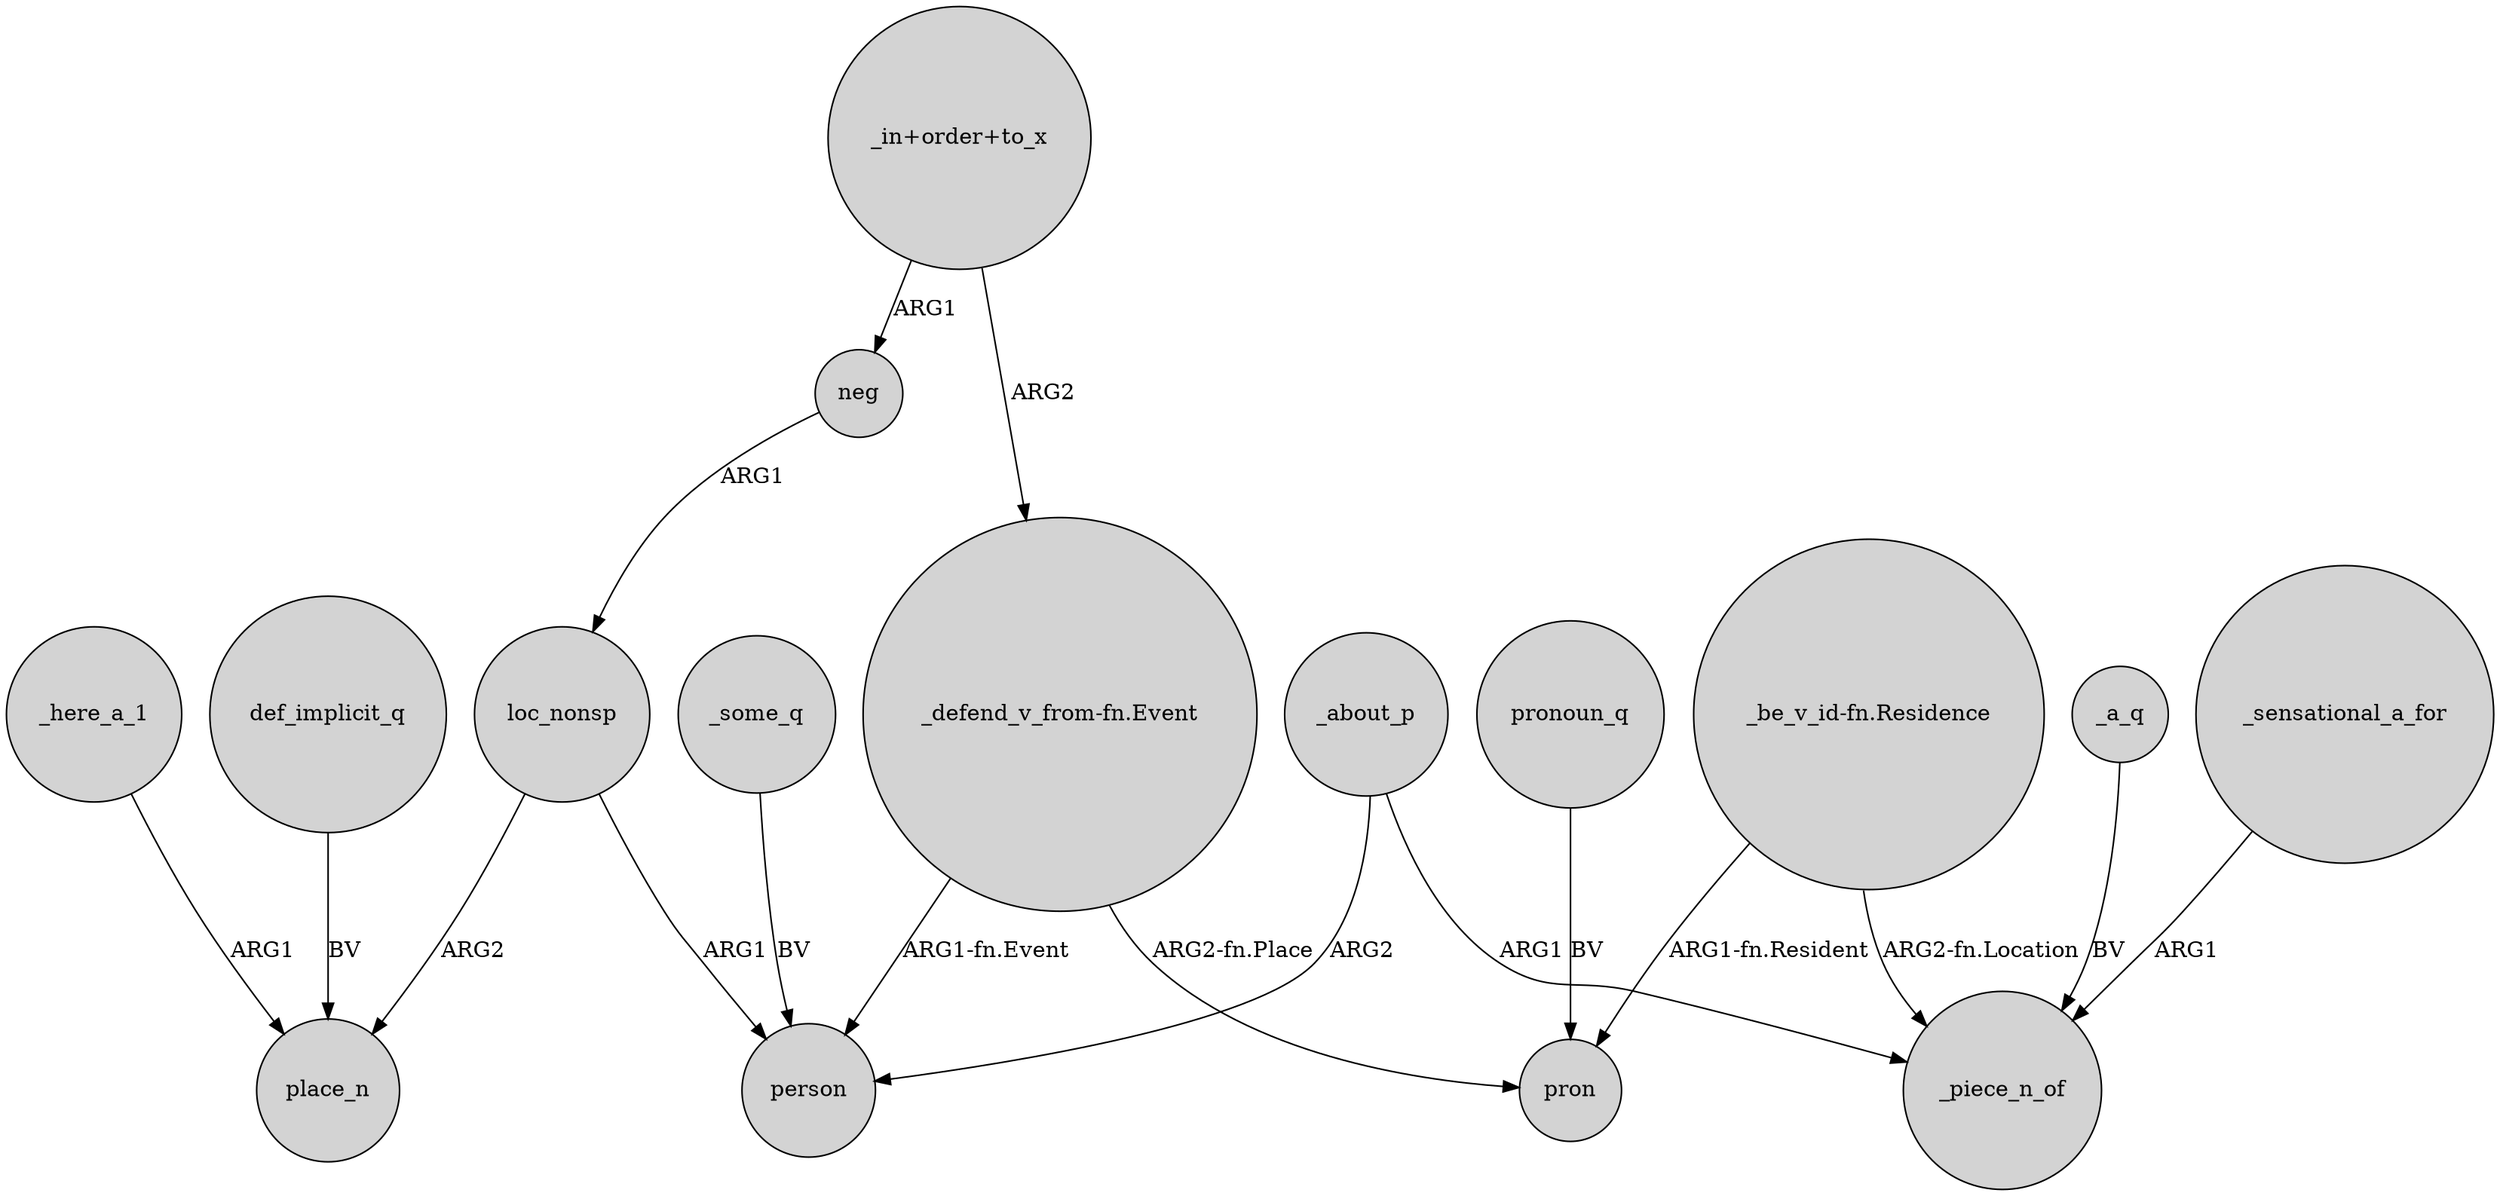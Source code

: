 digraph {
	node [shape=circle style=filled]
	loc_nonsp -> place_n [label=ARG2]
	_some_q -> person [label=BV]
	"_be_v_id-fn.Residence" -> _piece_n_of [label="ARG2-fn.Location"]
	"_defend_v_from-fn.Event" -> person [label="ARG1-fn.Event"]
	neg -> loc_nonsp [label=ARG1]
	_here_a_1 -> place_n [label=ARG1]
	"_be_v_id-fn.Residence" -> pron [label="ARG1-fn.Resident"]
	"_in+order+to_x" -> "_defend_v_from-fn.Event" [label=ARG2]
	def_implicit_q -> place_n [label=BV]
	"_in+order+to_x" -> neg [label=ARG1]
	_about_p -> _piece_n_of [label=ARG1]
	_about_p -> person [label=ARG2]
	pronoun_q -> pron [label=BV]
	_sensational_a_for -> _piece_n_of [label=ARG1]
	loc_nonsp -> person [label=ARG1]
	"_defend_v_from-fn.Event" -> pron [label="ARG2-fn.Place"]
	_a_q -> _piece_n_of [label=BV]
}
